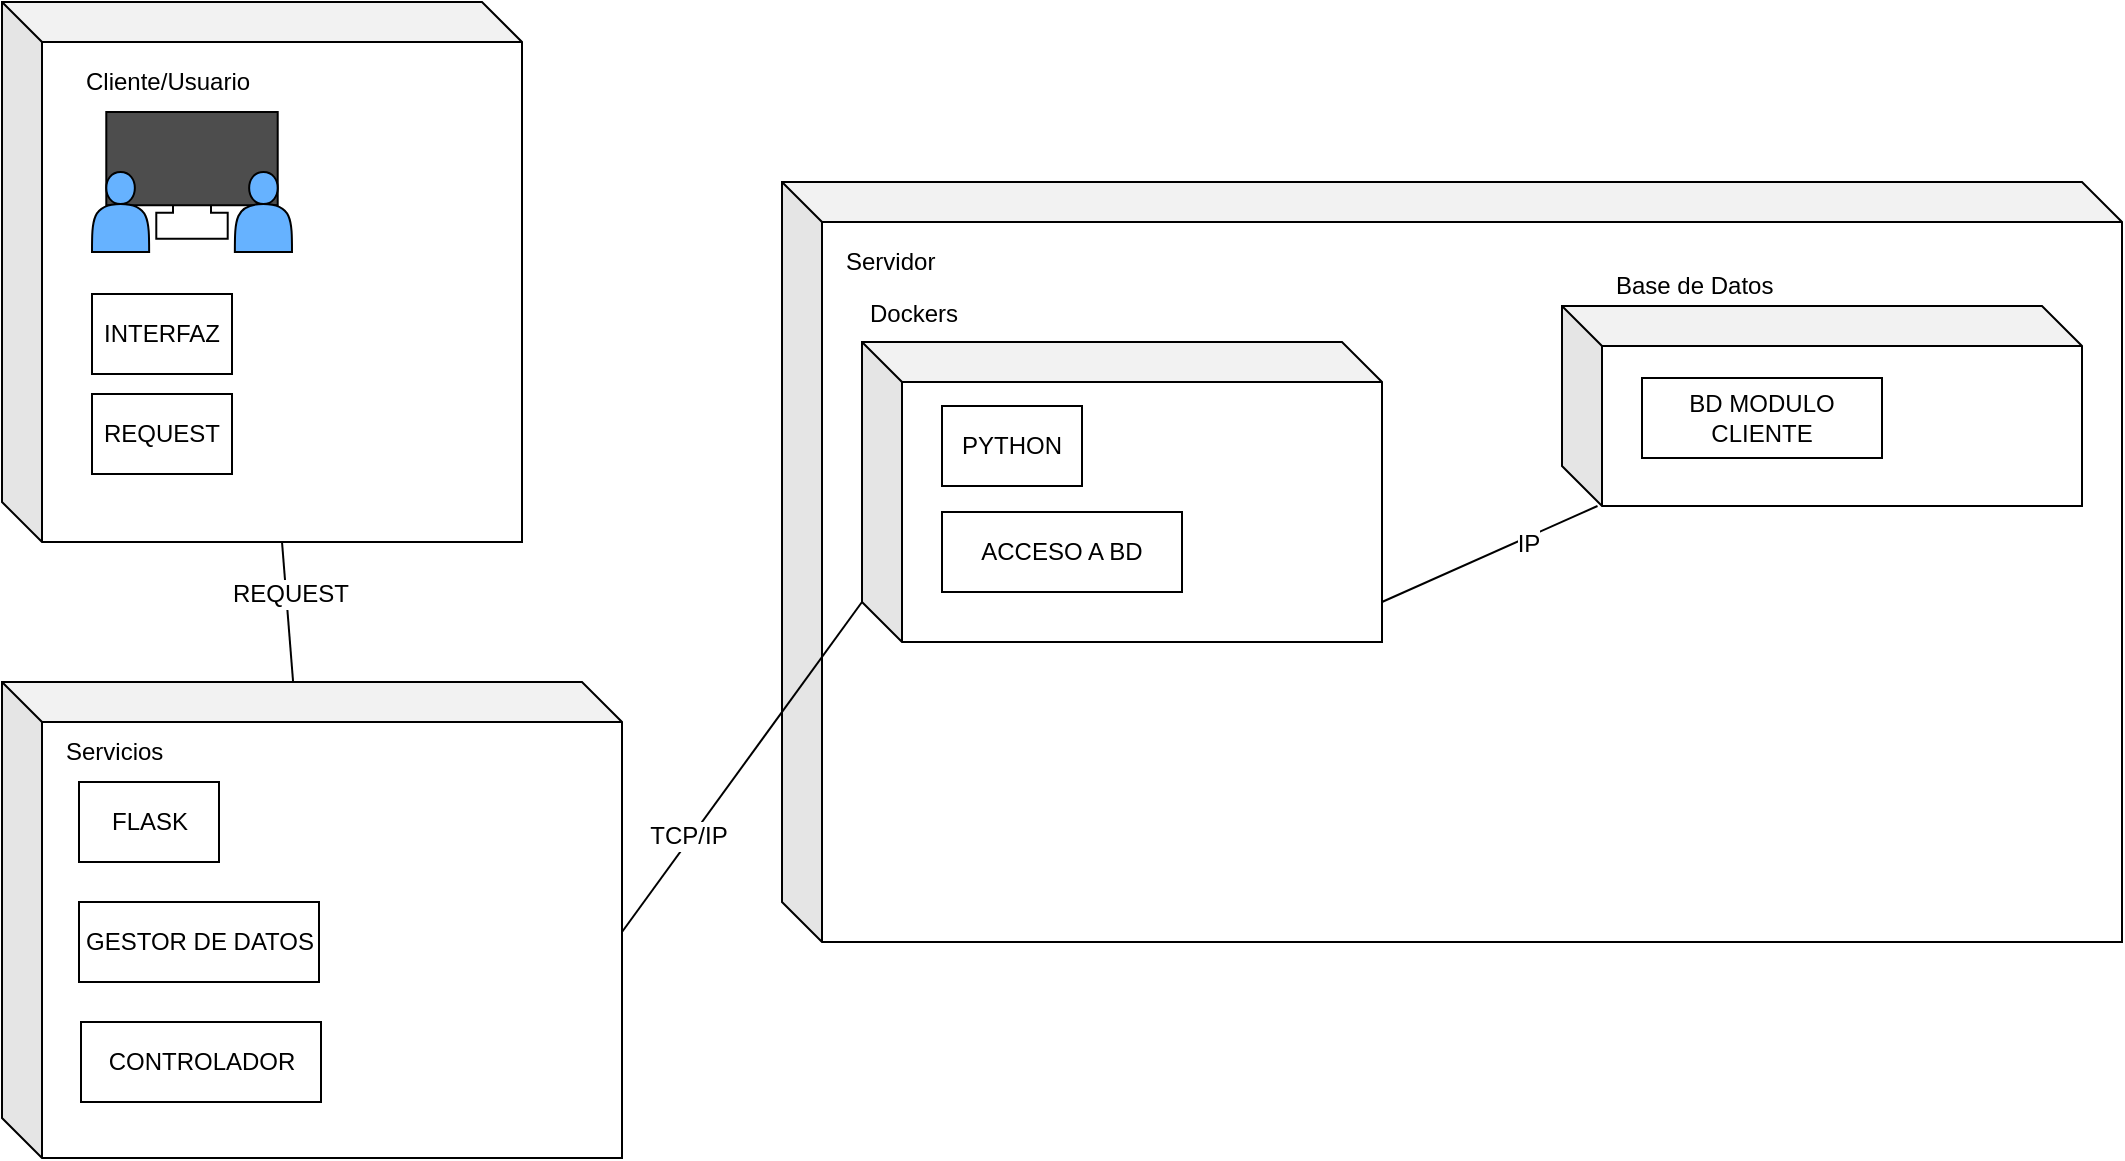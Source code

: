 <mxfile version="11.3.1" type="device" pages="1"><diagram id="8Q3yUPQhcZ_NHnac5xXe" name="Page-1"><mxGraphModel dx="1022" dy="436" grid="1" gridSize="10" guides="1" tooltips="1" connect="1" arrows="1" fold="1" page="1" pageScale="1" pageWidth="1100" pageHeight="850" math="0" shadow="0"><root><mxCell id="0"/><mxCell id="1" parent="0"/><mxCell id="6mhTEWizSRgzKHF_TYzs-40" value="" style="shape=cube;whiteSpace=wrap;html=1;boundedLbl=1;backgroundOutline=1;darkOpacity=0.05;darkOpacity2=0.1;fillColor=#FFFFFF;" vertex="1" parent="1"><mxGeometry x="40" y="380" width="310" height="238" as="geometry"/></mxCell><mxCell id="6mhTEWizSRgzKHF_TYzs-15" value="" style="shape=cube;whiteSpace=wrap;html=1;boundedLbl=1;backgroundOutline=1;darkOpacity=0.05;darkOpacity2=0.1;fillColor=#FFFFFF;" vertex="1" parent="1"><mxGeometry x="40" y="40" width="260" height="270" as="geometry"/></mxCell><mxCell id="6mhTEWizSRgzKHF_TYzs-30" value="" style="shape=cube;whiteSpace=wrap;html=1;boundedLbl=1;backgroundOutline=1;darkOpacity=0.05;darkOpacity2=0.1;fillColor=#FFFFFF;" vertex="1" parent="1"><mxGeometry x="430" y="130" width="670" height="380" as="geometry"/></mxCell><mxCell id="6mhTEWizSRgzKHF_TYzs-13" value="Base de Datos&lt;br&gt;" style="text;html=1;resizable=0;points=[];autosize=1;align=left;verticalAlign=top;spacingTop=-4;" vertex="1" parent="1"><mxGeometry x="845" y="172" width="90" height="20" as="geometry"/></mxCell><mxCell id="6mhTEWizSRgzKHF_TYzs-14" value="Cliente/Usuario" style="text;html=1;resizable=0;points=[];autosize=1;align=left;verticalAlign=top;spacingTop=-4;" vertex="1" parent="1"><mxGeometry x="80" y="70" width="100" height="20" as="geometry"/></mxCell><mxCell id="6mhTEWizSRgzKHF_TYzs-16" value="INTERFAZ" style="rounded=0;whiteSpace=wrap;html=1;fillColor=#FFFFFF;" vertex="1" parent="1"><mxGeometry x="85" y="186" width="70" height="40" as="geometry"/></mxCell><mxCell id="6mhTEWizSRgzKHF_TYzs-20" value="" style="shape=cube;whiteSpace=wrap;html=1;boundedLbl=1;backgroundOutline=1;darkOpacity=0.05;darkOpacity2=0.1;fillColor=#FFFFFF;" vertex="1" parent="1"><mxGeometry x="470" y="210" width="260" height="150" as="geometry"/></mxCell><mxCell id="6mhTEWizSRgzKHF_TYzs-21" value="Dockers" style="text;html=1;resizable=0;points=[];autosize=1;align=left;verticalAlign=top;spacingTop=-4;" vertex="1" parent="1"><mxGeometry x="472" y="186" width="60" height="20" as="geometry"/></mxCell><mxCell id="6mhTEWizSRgzKHF_TYzs-22" value="" style="shape=cube;whiteSpace=wrap;html=1;boundedLbl=1;backgroundOutline=1;darkOpacity=0.05;darkOpacity2=0.1;fillColor=#FFFFFF;" vertex="1" parent="1"><mxGeometry x="820" y="192" width="260" height="100" as="geometry"/></mxCell><mxCell id="6mhTEWizSRgzKHF_TYzs-24" value="FLASK" style="rounded=0;whiteSpace=wrap;html=1;fillColor=#FFFFFF;" vertex="1" parent="1"><mxGeometry x="78.5" y="430" width="70" height="40" as="geometry"/></mxCell><mxCell id="6mhTEWizSRgzKHF_TYzs-25" value="ACCESO A BD" style="rounded=0;whiteSpace=wrap;html=1;fillColor=#FFFFFF;" vertex="1" parent="1"><mxGeometry x="510" y="295" width="120" height="40" as="geometry"/></mxCell><mxCell id="6mhTEWizSRgzKHF_TYzs-26" value="GESTOR DE DATOS" style="rounded=0;whiteSpace=wrap;html=1;fillColor=#FFFFFF;" vertex="1" parent="1"><mxGeometry x="78.5" y="490" width="120" height="40" as="geometry"/></mxCell><mxCell id="6mhTEWizSRgzKHF_TYzs-28" value="BD MODULO CLIENTE" style="rounded=0;whiteSpace=wrap;html=1;fillColor=#FFFFFF;" vertex="1" parent="1"><mxGeometry x="860" y="228" width="120" height="40" as="geometry"/></mxCell><mxCell id="6mhTEWizSRgzKHF_TYzs-29" value="" style="endArrow=none;html=1;entryX=0;entryY=0;entryDx=260;entryDy=130;entryPerimeter=0;" edge="1" parent="1" source="6mhTEWizSRgzKHF_TYzs-22" target="6mhTEWizSRgzKHF_TYzs-20"><mxGeometry width="50" height="50" relative="1" as="geometry"><mxPoint x="740" y="390" as="sourcePoint"/><mxPoint x="660" y="350" as="targetPoint"/></mxGeometry></mxCell><mxCell id="6mhTEWizSRgzKHF_TYzs-34" value="IP" style="text;html=1;resizable=0;points=[];align=center;verticalAlign=middle;labelBackgroundColor=#ffffff;" vertex="1" connectable="0" parent="6mhTEWizSRgzKHF_TYzs-29"><mxGeometry x="-0.331" y="3" relative="1" as="geometry"><mxPoint as="offset"/></mxGeometry></mxCell><mxCell id="6mhTEWizSRgzKHF_TYzs-31" value="Servidor" style="text;html=1;resizable=0;points=[];autosize=1;align=left;verticalAlign=top;spacingTop=-4;" vertex="1" parent="1"><mxGeometry x="460" y="160" width="60" height="20" as="geometry"/></mxCell><mxCell id="6mhTEWizSRgzKHF_TYzs-32" value="" style="group" vertex="1" connectable="0" parent="1"><mxGeometry x="85" y="95" width="100" height="70" as="geometry"/></mxCell><mxCell id="6mhTEWizSRgzKHF_TYzs-7" value="" style="shape=tee;whiteSpace=wrap;html=1;rotation=180;dx=19;dy=13;" vertex="1" parent="6mhTEWizSRgzKHF_TYzs-32"><mxGeometry x="32.143" y="30" width="35.714" height="33.333" as="geometry"/></mxCell><mxCell id="6mhTEWizSRgzKHF_TYzs-4" value="" style="verticalLabelPosition=bottom;verticalAlign=top;html=1;shape=mxgraph.basic.rect;fillColor=#4D4D4D;fillColor2=none;strokeColor=#000000;strokeWidth=1;size=20;indent=5;" vertex="1" parent="6mhTEWizSRgzKHF_TYzs-32"><mxGeometry x="7.143" width="85.714" height="46.667" as="geometry"/></mxCell><mxCell id="6mhTEWizSRgzKHF_TYzs-8" value="" style="shape=actor;whiteSpace=wrap;html=1;fillColor=#66B2FF;" vertex="1" parent="6mhTEWizSRgzKHF_TYzs-32"><mxGeometry x="71.429" y="30" width="28.571" height="40" as="geometry"/></mxCell><mxCell id="6mhTEWizSRgzKHF_TYzs-2" value="" style="shape=actor;whiteSpace=wrap;html=1;fillColor=#66B2FF;" vertex="1" parent="6mhTEWizSRgzKHF_TYzs-32"><mxGeometry y="30" width="28.571" height="40" as="geometry"/></mxCell><mxCell id="6mhTEWizSRgzKHF_TYzs-36" value="REQUEST" style="rounded=0;whiteSpace=wrap;html=1;fillColor=#FFFFFF;" vertex="1" parent="1"><mxGeometry x="85" y="236" width="70" height="40" as="geometry"/></mxCell><mxCell id="6mhTEWizSRgzKHF_TYzs-41" value="PYTHON" style="rounded=0;whiteSpace=wrap;html=1;fillColor=#FFFFFF;" vertex="1" parent="1"><mxGeometry x="510" y="242" width="70" height="40" as="geometry"/></mxCell><mxCell id="6mhTEWizSRgzKHF_TYzs-42" value="" style="endArrow=none;html=1;exitX=0;exitY=0;exitDx=140;exitDy=270;exitPerimeter=0;" edge="1" parent="1" source="6mhTEWizSRgzKHF_TYzs-15" target="6mhTEWizSRgzKHF_TYzs-40"><mxGeometry width="50" height="50" relative="1" as="geometry"><mxPoint x="180" y="390" as="sourcePoint"/><mxPoint x="230" y="340" as="targetPoint"/></mxGeometry></mxCell><mxCell id="6mhTEWizSRgzKHF_TYzs-46" value="REQUEST" style="text;html=1;resizable=0;points=[];align=center;verticalAlign=middle;labelBackgroundColor=#ffffff;" vertex="1" connectable="0" parent="6mhTEWizSRgzKHF_TYzs-42"><mxGeometry x="-0.28" y="2" relative="1" as="geometry"><mxPoint as="offset"/></mxGeometry></mxCell><mxCell id="6mhTEWizSRgzKHF_TYzs-43" value="" style="endArrow=none;html=1;exitX=0;exitY=0;exitDx=310;exitDy=125;exitPerimeter=0;entryX=0;entryY=0;entryDx=0;entryDy=130;entryPerimeter=0;" edge="1" parent="1" source="6mhTEWizSRgzKHF_TYzs-40" target="6mhTEWizSRgzKHF_TYzs-20"><mxGeometry width="50" height="50" relative="1" as="geometry"><mxPoint x="390" y="570" as="sourcePoint"/><mxPoint x="440" y="520" as="targetPoint"/></mxGeometry></mxCell><mxCell id="6mhTEWizSRgzKHF_TYzs-47" value="TCP/IP" style="text;html=1;resizable=0;points=[];align=center;verticalAlign=middle;labelBackgroundColor=#ffffff;" vertex="1" connectable="0" parent="6mhTEWizSRgzKHF_TYzs-43"><mxGeometry x="-0.431" y="2" relative="1" as="geometry"><mxPoint as="offset"/></mxGeometry></mxCell><mxCell id="6mhTEWizSRgzKHF_TYzs-44" value="CONTROLADOR" style="rounded=0;whiteSpace=wrap;html=1;fillColor=#FFFFFF;" vertex="1" parent="1"><mxGeometry x="79.5" y="550" width="120" height="40" as="geometry"/></mxCell><mxCell id="6mhTEWizSRgzKHF_TYzs-45" value="Servicios" style="text;html=1;resizable=0;points=[];autosize=1;align=left;verticalAlign=top;spacingTop=-4;" vertex="1" parent="1"><mxGeometry x="70" y="405" width="60" height="20" as="geometry"/></mxCell></root></mxGraphModel></diagram></mxfile>
